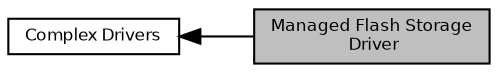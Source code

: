 digraph "Managed Flash Storage Driver"
{
  bgcolor="transparent";
  edge [fontname="Helvetica",fontsize="8",labelfontname="Helvetica",labelfontsize="8"];
  node [fontname="Helvetica",fontsize="8",shape=record];
  rankdir=LR;
  Node0 [label="Managed Flash Storage\l Driver",height=0.2,width=0.4,color="black", fillcolor="grey75", style="filled", fontcolor="black"];
  Node1 [label="Complex Drivers",height=0.2,width=0.4,color="black",URL="$group___h_a_l___c_o_m_p_l_e_x___d_r_i_v_e_r_s.html",tooltip="HAL Complex Drivers. "];
  Node1->Node0 [shape=plaintext, dir="back", style="solid"];
}
